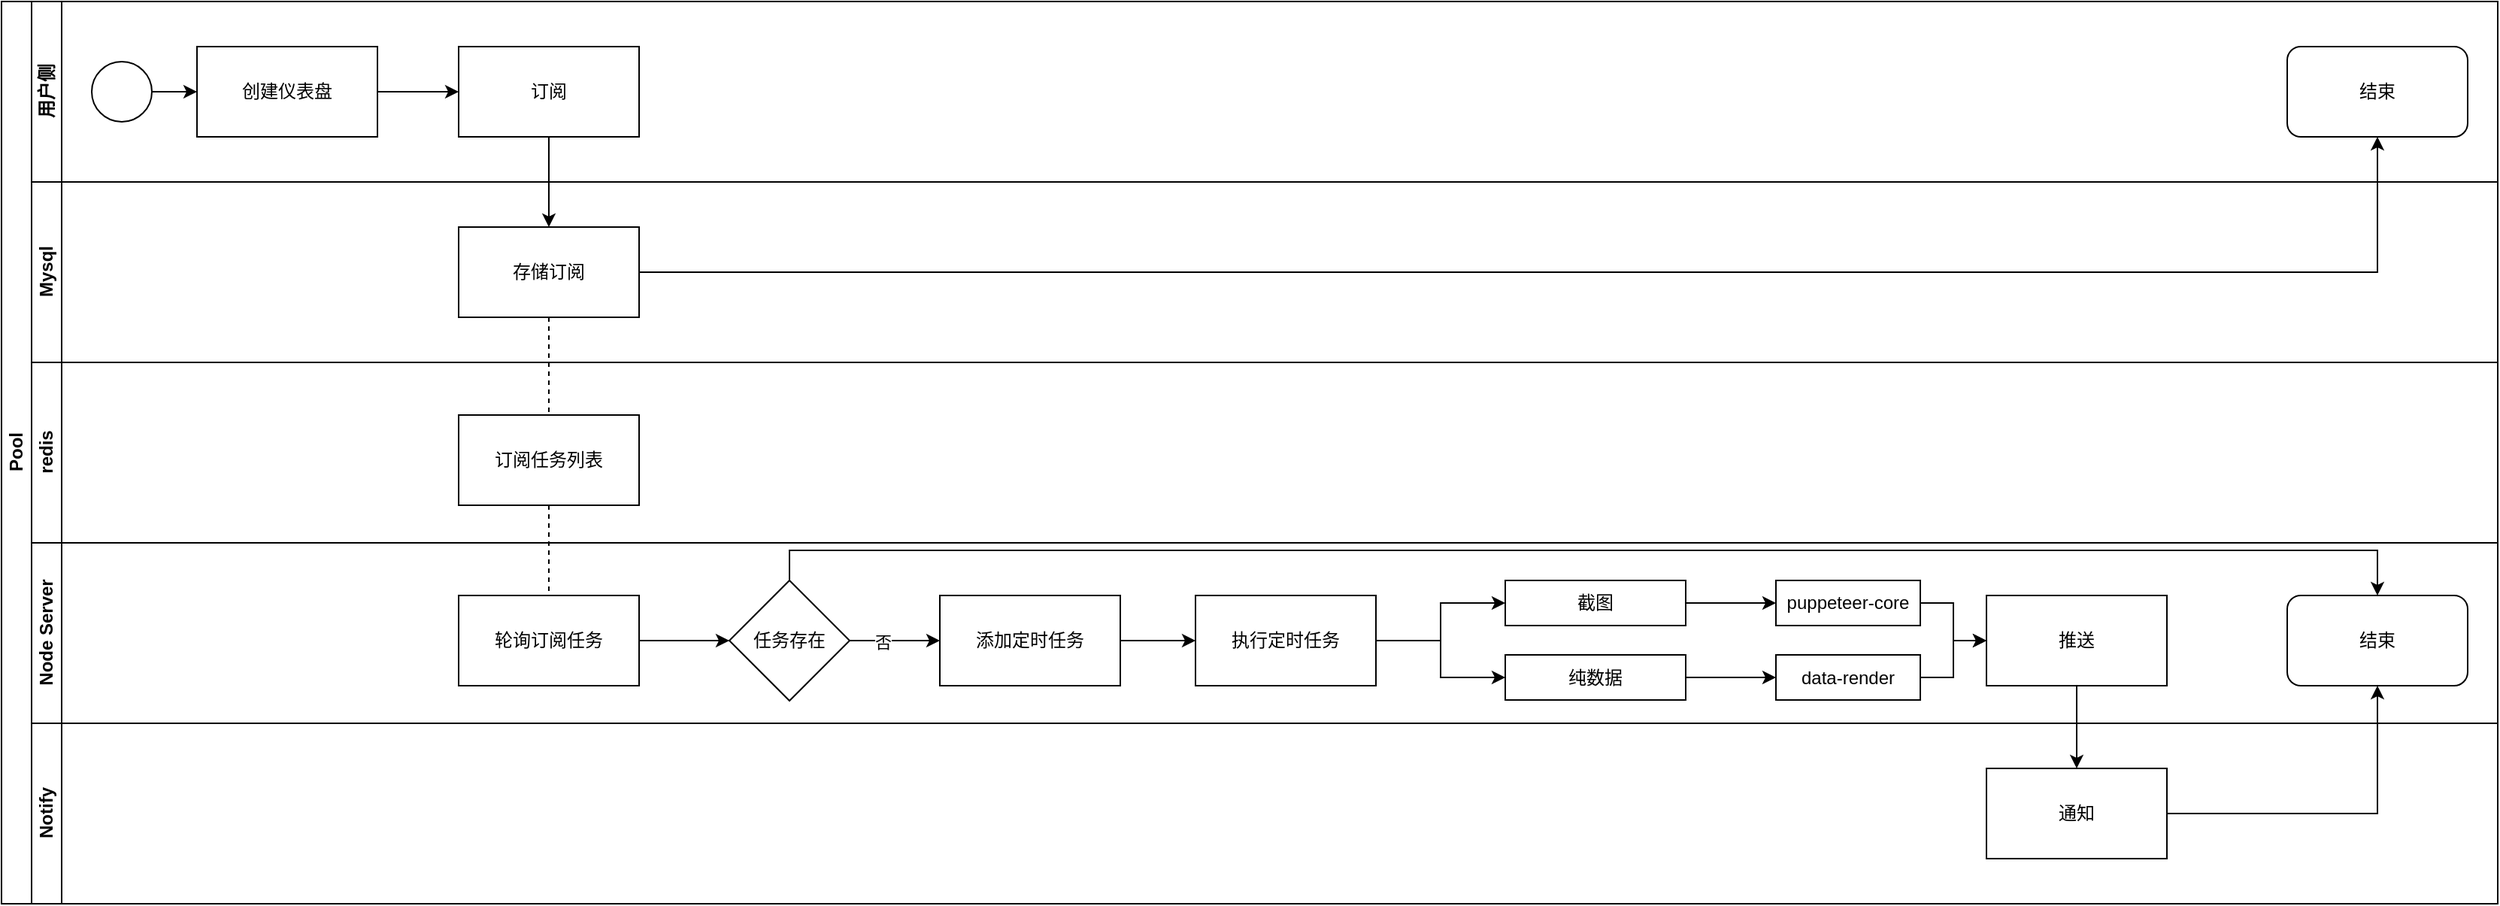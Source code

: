 <mxfile version="21.3.2" type="github">
  <diagram id="prtHgNgQTEPvFCAcTncT" name="Page-1">
    <mxGraphModel dx="1987" dy="1049" grid="1" gridSize="10" guides="1" tooltips="1" connect="1" arrows="1" fold="1" page="1" pageScale="1" pageWidth="827" pageHeight="1169" math="0" shadow="0">
      <root>
        <mxCell id="0" />
        <mxCell id="1" parent="0" />
        <mxCell id="dNxyNK7c78bLwvsdeMH5-19" value="Pool" style="swimlane;html=1;childLayout=stackLayout;resizeParent=1;resizeParentMax=0;horizontal=0;startSize=20;horizontalStack=0;" parent="1" vertex="1">
          <mxGeometry x="110" y="120" width="1660" height="600" as="geometry" />
        </mxCell>
        <mxCell id="dNxyNK7c78bLwvsdeMH5-20" value="用户侧" style="swimlane;html=1;startSize=20;horizontal=0;" parent="dNxyNK7c78bLwvsdeMH5-19" vertex="1">
          <mxGeometry x="20" width="1640" height="120" as="geometry" />
        </mxCell>
        <mxCell id="dNxyNK7c78bLwvsdeMH5-25" value="" style="edgeStyle=orthogonalEdgeStyle;rounded=0;orthogonalLoop=1;jettySize=auto;html=1;entryX=0;entryY=0.5;entryDx=0;entryDy=0;" parent="dNxyNK7c78bLwvsdeMH5-20" source="dNxyNK7c78bLwvsdeMH5-23" target="sp__su_tC7e2eRbSU-4b-3" edge="1">
          <mxGeometry relative="1" as="geometry">
            <mxPoint x="120" y="60" as="targetPoint" />
          </mxGeometry>
        </mxCell>
        <mxCell id="dNxyNK7c78bLwvsdeMH5-23" value="" style="ellipse;whiteSpace=wrap;html=1;" parent="dNxyNK7c78bLwvsdeMH5-20" vertex="1">
          <mxGeometry x="40" y="40" width="40" height="40" as="geometry" />
        </mxCell>
        <mxCell id="sp__su_tC7e2eRbSU-4b-7" style="edgeStyle=orthogonalEdgeStyle;rounded=0;orthogonalLoop=1;jettySize=auto;html=1;exitX=1;exitY=0.5;exitDx=0;exitDy=0;entryX=0;entryY=0.5;entryDx=0;entryDy=0;" edge="1" parent="dNxyNK7c78bLwvsdeMH5-20" source="sp__su_tC7e2eRbSU-4b-3" target="sp__su_tC7e2eRbSU-4b-6">
          <mxGeometry relative="1" as="geometry" />
        </mxCell>
        <mxCell id="sp__su_tC7e2eRbSU-4b-3" value="创建仪表盘" style="rounded=0;whiteSpace=wrap;html=1;" vertex="1" parent="dNxyNK7c78bLwvsdeMH5-20">
          <mxGeometry x="110" y="30" width="120" height="60" as="geometry" />
        </mxCell>
        <mxCell id="sp__su_tC7e2eRbSU-4b-6" value="订阅" style="rounded=0;whiteSpace=wrap;html=1;" vertex="1" parent="dNxyNK7c78bLwvsdeMH5-20">
          <mxGeometry x="284" y="30" width="120" height="60" as="geometry" />
        </mxCell>
        <mxCell id="sp__su_tC7e2eRbSU-4b-24" value="结束" style="rounded=1;whiteSpace=wrap;html=1;" vertex="1" parent="dNxyNK7c78bLwvsdeMH5-20">
          <mxGeometry x="1500" y="30" width="120" height="60" as="geometry" />
        </mxCell>
        <mxCell id="sp__su_tC7e2eRbSU-4b-1" value="Mysql" style="swimlane;html=1;startSize=20;horizontal=0;" vertex="1" parent="dNxyNK7c78bLwvsdeMH5-19">
          <mxGeometry x="20" y="120" width="1640" height="120" as="geometry" />
        </mxCell>
        <mxCell id="sp__su_tC7e2eRbSU-4b-8" value="存储订阅" style="rounded=0;whiteSpace=wrap;html=1;" vertex="1" parent="sp__su_tC7e2eRbSU-4b-1">
          <mxGeometry x="284" y="30" width="120" height="60" as="geometry" />
        </mxCell>
        <mxCell id="sp__su_tC7e2eRbSU-4b-2" value="redis" style="swimlane;html=1;startSize=20;horizontal=0;" vertex="1" parent="dNxyNK7c78bLwvsdeMH5-19">
          <mxGeometry x="20" y="240" width="1640" height="120" as="geometry" />
        </mxCell>
        <mxCell id="sp__su_tC7e2eRbSU-4b-13" value="订阅任务列表" style="rounded=0;whiteSpace=wrap;html=1;" vertex="1" parent="sp__su_tC7e2eRbSU-4b-2">
          <mxGeometry x="284" y="35" width="120" height="60" as="geometry" />
        </mxCell>
        <mxCell id="sp__su_tC7e2eRbSU-4b-14" style="edgeStyle=orthogonalEdgeStyle;rounded=0;orthogonalLoop=1;jettySize=auto;html=1;exitX=0.5;exitY=1;exitDx=0;exitDy=0;dashed=1;endArrow=none;endFill=0;" edge="1" parent="dNxyNK7c78bLwvsdeMH5-19" source="sp__su_tC7e2eRbSU-4b-13" target="sp__su_tC7e2eRbSU-4b-10">
          <mxGeometry relative="1" as="geometry" />
        </mxCell>
        <mxCell id="dNxyNK7c78bLwvsdeMH5-21" value="Node Server" style="swimlane;html=1;startSize=20;horizontal=0;" parent="dNxyNK7c78bLwvsdeMH5-19" vertex="1">
          <mxGeometry x="20" y="360" width="1640" height="120" as="geometry" />
        </mxCell>
        <mxCell id="sp__su_tC7e2eRbSU-4b-15" style="edgeStyle=orthogonalEdgeStyle;rounded=0;orthogonalLoop=1;jettySize=auto;html=1;exitX=1;exitY=0.5;exitDx=0;exitDy=0;entryX=0;entryY=0.5;entryDx=0;entryDy=0;" edge="1" parent="dNxyNK7c78bLwvsdeMH5-21" source="sp__su_tC7e2eRbSU-4b-10" target="sp__su_tC7e2eRbSU-4b-11">
          <mxGeometry relative="1" as="geometry" />
        </mxCell>
        <mxCell id="sp__su_tC7e2eRbSU-4b-10" value="轮询订阅任务" style="rounded=0;whiteSpace=wrap;html=1;" vertex="1" parent="dNxyNK7c78bLwvsdeMH5-21">
          <mxGeometry x="284" y="35" width="120" height="60" as="geometry" />
        </mxCell>
        <mxCell id="sp__su_tC7e2eRbSU-4b-17" style="edgeStyle=orthogonalEdgeStyle;rounded=0;orthogonalLoop=1;jettySize=auto;html=1;exitX=1;exitY=0.5;exitDx=0;exitDy=0;entryX=0;entryY=0.5;entryDx=0;entryDy=0;" edge="1" parent="dNxyNK7c78bLwvsdeMH5-21" source="sp__su_tC7e2eRbSU-4b-11" target="sp__su_tC7e2eRbSU-4b-16">
          <mxGeometry relative="1" as="geometry" />
        </mxCell>
        <mxCell id="sp__su_tC7e2eRbSU-4b-18" value="否" style="edgeLabel;html=1;align=center;verticalAlign=middle;resizable=0;points=[];" vertex="1" connectable="0" parent="sp__su_tC7e2eRbSU-4b-17">
          <mxGeometry x="-0.267" y="-1" relative="1" as="geometry">
            <mxPoint as="offset" />
          </mxGeometry>
        </mxCell>
        <mxCell id="sp__su_tC7e2eRbSU-4b-23" style="edgeStyle=orthogonalEdgeStyle;rounded=0;orthogonalLoop=1;jettySize=auto;html=1;exitX=0.5;exitY=0;exitDx=0;exitDy=0;" edge="1" parent="dNxyNK7c78bLwvsdeMH5-21" source="sp__su_tC7e2eRbSU-4b-11" target="sp__su_tC7e2eRbSU-4b-22">
          <mxGeometry relative="1" as="geometry">
            <Array as="points">
              <mxPoint x="504" y="5" />
              <mxPoint x="1560" y="5" />
            </Array>
          </mxGeometry>
        </mxCell>
        <mxCell id="sp__su_tC7e2eRbSU-4b-11" value="任务存在" style="rhombus;whiteSpace=wrap;html=1;" vertex="1" parent="dNxyNK7c78bLwvsdeMH5-21">
          <mxGeometry x="464" y="25" width="80" height="80" as="geometry" />
        </mxCell>
        <mxCell id="sp__su_tC7e2eRbSU-4b-20" style="edgeStyle=orthogonalEdgeStyle;rounded=0;orthogonalLoop=1;jettySize=auto;html=1;exitX=1;exitY=0.5;exitDx=0;exitDy=0;" edge="1" parent="dNxyNK7c78bLwvsdeMH5-21" source="sp__su_tC7e2eRbSU-4b-16" target="sp__su_tC7e2eRbSU-4b-19">
          <mxGeometry relative="1" as="geometry" />
        </mxCell>
        <mxCell id="sp__su_tC7e2eRbSU-4b-16" value="添加定时任务" style="rounded=0;whiteSpace=wrap;html=1;" vertex="1" parent="dNxyNK7c78bLwvsdeMH5-21">
          <mxGeometry x="604" y="35" width="120" height="60" as="geometry" />
        </mxCell>
        <mxCell id="sp__su_tC7e2eRbSU-4b-28" style="edgeStyle=orthogonalEdgeStyle;rounded=0;orthogonalLoop=1;jettySize=auto;html=1;exitX=1;exitY=0.5;exitDx=0;exitDy=0;entryX=0;entryY=0.5;entryDx=0;entryDy=0;" edge="1" parent="dNxyNK7c78bLwvsdeMH5-21" source="sp__su_tC7e2eRbSU-4b-19" target="sp__su_tC7e2eRbSU-4b-26">
          <mxGeometry relative="1" as="geometry" />
        </mxCell>
        <mxCell id="sp__su_tC7e2eRbSU-4b-29" style="edgeStyle=orthogonalEdgeStyle;rounded=0;orthogonalLoop=1;jettySize=auto;html=1;exitX=1;exitY=0.5;exitDx=0;exitDy=0;entryX=0;entryY=0.5;entryDx=0;entryDy=0;" edge="1" parent="dNxyNK7c78bLwvsdeMH5-21" source="sp__su_tC7e2eRbSU-4b-19" target="sp__su_tC7e2eRbSU-4b-27">
          <mxGeometry relative="1" as="geometry" />
        </mxCell>
        <mxCell id="sp__su_tC7e2eRbSU-4b-19" value="执行定时任务" style="rounded=0;whiteSpace=wrap;html=1;" vertex="1" parent="dNxyNK7c78bLwvsdeMH5-21">
          <mxGeometry x="774" y="35" width="120" height="60" as="geometry" />
        </mxCell>
        <mxCell id="sp__su_tC7e2eRbSU-4b-22" value="结束" style="rounded=1;whiteSpace=wrap;html=1;" vertex="1" parent="dNxyNK7c78bLwvsdeMH5-21">
          <mxGeometry x="1500" y="35" width="120" height="60" as="geometry" />
        </mxCell>
        <mxCell id="sp__su_tC7e2eRbSU-4b-34" style="edgeStyle=orthogonalEdgeStyle;rounded=0;orthogonalLoop=1;jettySize=auto;html=1;exitX=1;exitY=0.5;exitDx=0;exitDy=0;" edge="1" parent="dNxyNK7c78bLwvsdeMH5-21" source="sp__su_tC7e2eRbSU-4b-26" target="sp__su_tC7e2eRbSU-4b-30">
          <mxGeometry relative="1" as="geometry" />
        </mxCell>
        <mxCell id="sp__su_tC7e2eRbSU-4b-26" value="截图" style="rounded=0;whiteSpace=wrap;html=1;" vertex="1" parent="dNxyNK7c78bLwvsdeMH5-21">
          <mxGeometry x="980" y="25" width="120" height="30" as="geometry" />
        </mxCell>
        <mxCell id="sp__su_tC7e2eRbSU-4b-36" style="edgeStyle=orthogonalEdgeStyle;rounded=0;orthogonalLoop=1;jettySize=auto;html=1;exitX=1;exitY=0.5;exitDx=0;exitDy=0;entryX=0;entryY=0.5;entryDx=0;entryDy=0;" edge="1" parent="dNxyNK7c78bLwvsdeMH5-21" source="sp__su_tC7e2eRbSU-4b-27" target="sp__su_tC7e2eRbSU-4b-35">
          <mxGeometry relative="1" as="geometry" />
        </mxCell>
        <mxCell id="sp__su_tC7e2eRbSU-4b-27" value="纯数据" style="rounded=0;whiteSpace=wrap;html=1;" vertex="1" parent="dNxyNK7c78bLwvsdeMH5-21">
          <mxGeometry x="980" y="74.5" width="120" height="30" as="geometry" />
        </mxCell>
        <mxCell id="sp__su_tC7e2eRbSU-4b-39" style="edgeStyle=orthogonalEdgeStyle;rounded=0;orthogonalLoop=1;jettySize=auto;html=1;exitX=1;exitY=0.5;exitDx=0;exitDy=0;entryX=0;entryY=0.5;entryDx=0;entryDy=0;" edge="1" parent="dNxyNK7c78bLwvsdeMH5-21" source="sp__su_tC7e2eRbSU-4b-30" target="sp__su_tC7e2eRbSU-4b-38">
          <mxGeometry relative="1" as="geometry" />
        </mxCell>
        <mxCell id="sp__su_tC7e2eRbSU-4b-30" value="puppeteer-core" style="rounded=0;whiteSpace=wrap;html=1;aspect=fixed;" vertex="1" parent="dNxyNK7c78bLwvsdeMH5-21">
          <mxGeometry x="1160" y="25" width="96" height="30" as="geometry" />
        </mxCell>
        <mxCell id="sp__su_tC7e2eRbSU-4b-41" style="edgeStyle=orthogonalEdgeStyle;rounded=0;orthogonalLoop=1;jettySize=auto;html=1;exitX=1;exitY=0.5;exitDx=0;exitDy=0;entryX=0;entryY=0.5;entryDx=0;entryDy=0;" edge="1" parent="dNxyNK7c78bLwvsdeMH5-21" source="sp__su_tC7e2eRbSU-4b-35" target="sp__su_tC7e2eRbSU-4b-38">
          <mxGeometry relative="1" as="geometry" />
        </mxCell>
        <mxCell id="sp__su_tC7e2eRbSU-4b-35" value="data-render" style="rounded=0;whiteSpace=wrap;html=1;aspect=fixed;" vertex="1" parent="dNxyNK7c78bLwvsdeMH5-21">
          <mxGeometry x="1160" y="74.5" width="96" height="30" as="geometry" />
        </mxCell>
        <mxCell id="sp__su_tC7e2eRbSU-4b-38" value="推送" style="rounded=0;whiteSpace=wrap;html=1;" vertex="1" parent="dNxyNK7c78bLwvsdeMH5-21">
          <mxGeometry x="1300" y="35" width="120" height="60" as="geometry" />
        </mxCell>
        <mxCell id="dNxyNK7c78bLwvsdeMH5-22" value="Notify" style="swimlane;html=1;startSize=20;horizontal=0;" parent="dNxyNK7c78bLwvsdeMH5-19" vertex="1">
          <mxGeometry x="20" y="480" width="1640" height="120" as="geometry" />
        </mxCell>
        <mxCell id="sp__su_tC7e2eRbSU-4b-42" value="通知" style="rounded=0;whiteSpace=wrap;html=1;" vertex="1" parent="dNxyNK7c78bLwvsdeMH5-22">
          <mxGeometry x="1300" y="30" width="120" height="60" as="geometry" />
        </mxCell>
        <mxCell id="sp__su_tC7e2eRbSU-4b-9" style="edgeStyle=orthogonalEdgeStyle;rounded=0;orthogonalLoop=1;jettySize=auto;html=1;exitX=0.5;exitY=1;exitDx=0;exitDy=0;entryX=0.5;entryY=0;entryDx=0;entryDy=0;" edge="1" parent="dNxyNK7c78bLwvsdeMH5-19" source="sp__su_tC7e2eRbSU-4b-6" target="sp__su_tC7e2eRbSU-4b-8">
          <mxGeometry relative="1" as="geometry" />
        </mxCell>
        <mxCell id="sp__su_tC7e2eRbSU-4b-21" style="edgeStyle=orthogonalEdgeStyle;rounded=0;orthogonalLoop=1;jettySize=auto;html=1;exitX=0.5;exitY=1;exitDx=0;exitDy=0;entryX=0.5;entryY=0;entryDx=0;entryDy=0;dashed=1;endArrow=none;endFill=0;" edge="1" parent="dNxyNK7c78bLwvsdeMH5-19" source="sp__su_tC7e2eRbSU-4b-8" target="sp__su_tC7e2eRbSU-4b-13">
          <mxGeometry relative="1" as="geometry" />
        </mxCell>
        <mxCell id="sp__su_tC7e2eRbSU-4b-25" style="edgeStyle=orthogonalEdgeStyle;rounded=0;orthogonalLoop=1;jettySize=auto;html=1;exitX=1;exitY=0.5;exitDx=0;exitDy=0;entryX=0.5;entryY=1;entryDx=0;entryDy=0;" edge="1" parent="dNxyNK7c78bLwvsdeMH5-19" source="sp__su_tC7e2eRbSU-4b-8" target="sp__su_tC7e2eRbSU-4b-24">
          <mxGeometry relative="1" as="geometry" />
        </mxCell>
        <mxCell id="sp__su_tC7e2eRbSU-4b-43" style="edgeStyle=orthogonalEdgeStyle;rounded=0;orthogonalLoop=1;jettySize=auto;html=1;exitX=0.5;exitY=1;exitDx=0;exitDy=0;entryX=0.5;entryY=0;entryDx=0;entryDy=0;" edge="1" parent="dNxyNK7c78bLwvsdeMH5-19" source="sp__su_tC7e2eRbSU-4b-38" target="sp__su_tC7e2eRbSU-4b-42">
          <mxGeometry relative="1" as="geometry" />
        </mxCell>
        <mxCell id="sp__su_tC7e2eRbSU-4b-44" style="edgeStyle=orthogonalEdgeStyle;rounded=0;orthogonalLoop=1;jettySize=auto;html=1;exitX=1;exitY=0.5;exitDx=0;exitDy=0;entryX=0.5;entryY=1;entryDx=0;entryDy=0;" edge="1" parent="dNxyNK7c78bLwvsdeMH5-19" source="sp__su_tC7e2eRbSU-4b-42" target="sp__su_tC7e2eRbSU-4b-22">
          <mxGeometry relative="1" as="geometry" />
        </mxCell>
      </root>
    </mxGraphModel>
  </diagram>
</mxfile>
